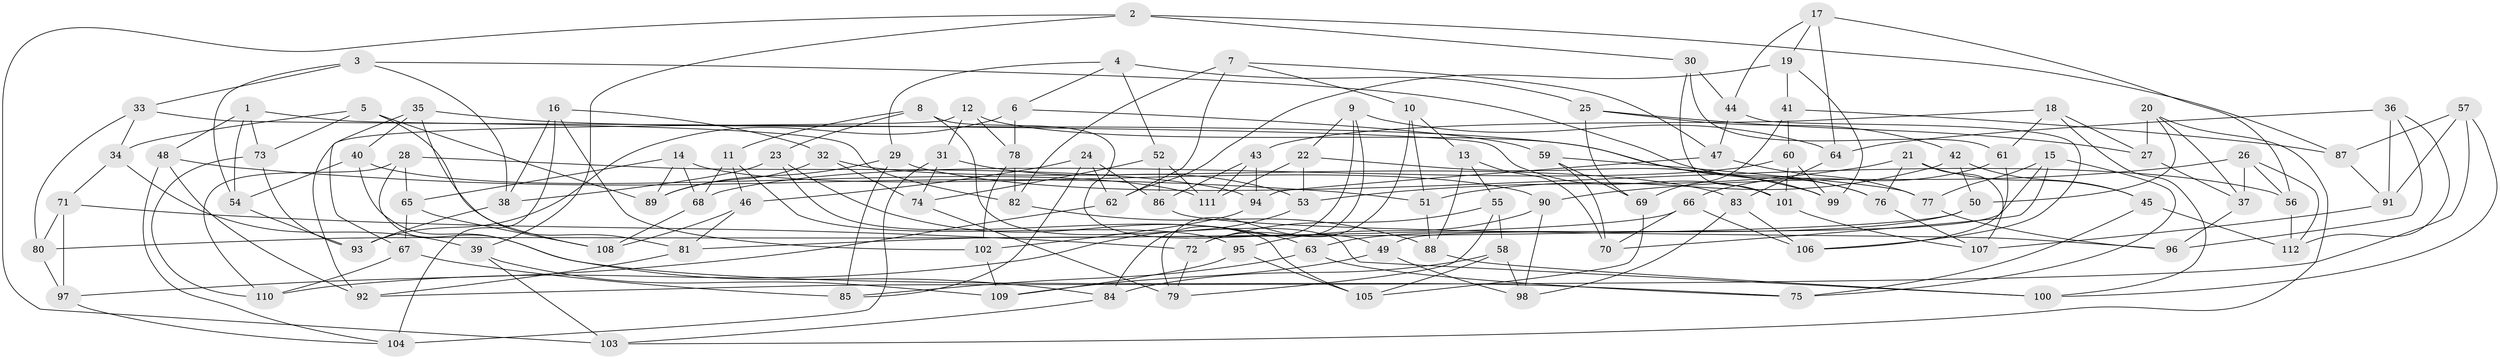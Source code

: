 // Generated by graph-tools (version 1.1) at 2025/38/03/09/25 02:38:16]
// undirected, 112 vertices, 224 edges
graph export_dot {
graph [start="1"]
  node [color=gray90,style=filled];
  1;
  2;
  3;
  4;
  5;
  6;
  7;
  8;
  9;
  10;
  11;
  12;
  13;
  14;
  15;
  16;
  17;
  18;
  19;
  20;
  21;
  22;
  23;
  24;
  25;
  26;
  27;
  28;
  29;
  30;
  31;
  32;
  33;
  34;
  35;
  36;
  37;
  38;
  39;
  40;
  41;
  42;
  43;
  44;
  45;
  46;
  47;
  48;
  49;
  50;
  51;
  52;
  53;
  54;
  55;
  56;
  57;
  58;
  59;
  60;
  61;
  62;
  63;
  64;
  65;
  66;
  67;
  68;
  69;
  70;
  71;
  72;
  73;
  74;
  75;
  76;
  77;
  78;
  79;
  80;
  81;
  82;
  83;
  84;
  85;
  86;
  87;
  88;
  89;
  90;
  91;
  92;
  93;
  94;
  95;
  96;
  97;
  98;
  99;
  100;
  101;
  102;
  103;
  104;
  105;
  106;
  107;
  108;
  109;
  110;
  111;
  112;
  1 -- 82;
  1 -- 54;
  1 -- 73;
  1 -- 48;
  2 -- 30;
  2 -- 87;
  2 -- 103;
  2 -- 39;
  3 -- 38;
  3 -- 76;
  3 -- 54;
  3 -- 33;
  4 -- 6;
  4 -- 29;
  4 -- 52;
  4 -- 25;
  5 -- 89;
  5 -- 81;
  5 -- 73;
  5 -- 34;
  6 -- 93;
  6 -- 59;
  6 -- 78;
  7 -- 62;
  7 -- 47;
  7 -- 82;
  7 -- 10;
  8 -- 11;
  8 -- 100;
  8 -- 23;
  8 -- 49;
  9 -- 79;
  9 -- 22;
  9 -- 64;
  9 -- 84;
  10 -- 13;
  10 -- 51;
  10 -- 72;
  11 -- 95;
  11 -- 46;
  11 -- 68;
  12 -- 99;
  12 -- 31;
  12 -- 78;
  12 -- 92;
  13 -- 55;
  13 -- 70;
  13 -- 88;
  14 -- 90;
  14 -- 68;
  14 -- 65;
  14 -- 89;
  15 -- 77;
  15 -- 70;
  15 -- 49;
  15 -- 75;
  16 -- 32;
  16 -- 104;
  16 -- 38;
  16 -- 102;
  17 -- 64;
  17 -- 44;
  17 -- 56;
  17 -- 19;
  18 -- 27;
  18 -- 100;
  18 -- 61;
  18 -- 43;
  19 -- 41;
  19 -- 99;
  19 -- 62;
  20 -- 50;
  20 -- 103;
  20 -- 27;
  20 -- 37;
  21 -- 107;
  21 -- 53;
  21 -- 76;
  21 -- 45;
  22 -- 53;
  22 -- 99;
  22 -- 111;
  23 -- 63;
  23 -- 38;
  23 -- 105;
  24 -- 46;
  24 -- 86;
  24 -- 85;
  24 -- 62;
  25 -- 27;
  25 -- 69;
  25 -- 42;
  26 -- 37;
  26 -- 90;
  26 -- 56;
  26 -- 112;
  27 -- 37;
  28 -- 94;
  28 -- 110;
  28 -- 84;
  28 -- 65;
  29 -- 89;
  29 -- 56;
  29 -- 85;
  30 -- 61;
  30 -- 101;
  30 -- 44;
  31 -- 53;
  31 -- 74;
  31 -- 104;
  32 -- 74;
  32 -- 83;
  32 -- 89;
  33 -- 34;
  33 -- 101;
  33 -- 80;
  34 -- 39;
  34 -- 71;
  35 -- 40;
  35 -- 108;
  35 -- 76;
  35 -- 67;
  36 -- 91;
  36 -- 64;
  36 -- 112;
  36 -- 96;
  37 -- 96;
  38 -- 93;
  39 -- 103;
  39 -- 109;
  40 -- 54;
  40 -- 111;
  40 -- 75;
  41 -- 87;
  41 -- 60;
  41 -- 69;
  42 -- 50;
  42 -- 51;
  42 -- 45;
  43 -- 111;
  43 -- 94;
  43 -- 86;
  44 -- 106;
  44 -- 47;
  45 -- 112;
  45 -- 75;
  46 -- 108;
  46 -- 81;
  47 -- 77;
  47 -- 94;
  48 -- 104;
  48 -- 92;
  48 -- 51;
  49 -- 109;
  49 -- 98;
  50 -- 81;
  50 -- 63;
  51 -- 88;
  52 -- 74;
  52 -- 111;
  52 -- 86;
  53 -- 110;
  54 -- 93;
  55 -- 79;
  55 -- 72;
  55 -- 58;
  56 -- 112;
  57 -- 91;
  57 -- 100;
  57 -- 92;
  57 -- 87;
  58 -- 98;
  58 -- 105;
  58 -- 84;
  59 -- 70;
  59 -- 69;
  59 -- 77;
  60 -- 68;
  60 -- 101;
  60 -- 99;
  61 -- 106;
  61 -- 66;
  62 -- 97;
  63 -- 75;
  63 -- 85;
  64 -- 83;
  65 -- 108;
  65 -- 67;
  66 -- 70;
  66 -- 80;
  66 -- 106;
  67 -- 110;
  67 -- 85;
  68 -- 108;
  69 -- 105;
  71 -- 97;
  71 -- 72;
  71 -- 80;
  72 -- 79;
  73 -- 110;
  73 -- 93;
  74 -- 79;
  76 -- 107;
  77 -- 96;
  78 -- 102;
  78 -- 82;
  80 -- 97;
  81 -- 92;
  82 -- 88;
  83 -- 98;
  83 -- 106;
  84 -- 103;
  86 -- 96;
  87 -- 91;
  88 -- 100;
  90 -- 95;
  90 -- 98;
  91 -- 107;
  94 -- 102;
  95 -- 109;
  95 -- 105;
  97 -- 104;
  101 -- 107;
  102 -- 109;
}

